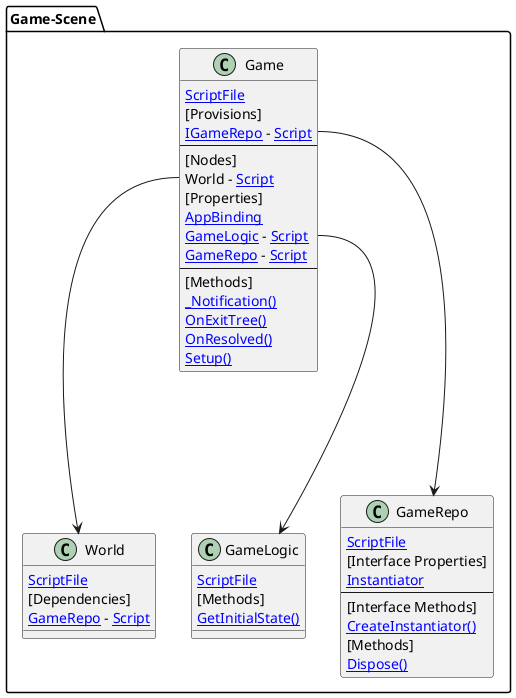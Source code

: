 ﻿@startuml

package Game-Scene [[../../TestCases/HasDependency/Game.tscn]] {
    class Game  {
        [[../../Game/Game.cs ScriptFile]]
        [Provisions]
        [[../../Game/Game.cs:15 IGameRepo]] - [[../../TestCases/HasDependency/Domain/GameRepo.cs Script]]
        --
        [Nodes]
        World - [[../../World/World.cs Script]]
        [Properties]
        [[../../Game/Game.cs:23 AppBinding]]
        [[../../Game/Game.cs:22 GameLogic]] - [[../../TestCases/HasDependency/Logic/GameLogic.cs Script]]
        [[../../Game/Game.cs:21 GameRepo]] - [[../../TestCases/HasDependency/Domain/GameRepo.cs Script]]
        --
        [Methods]
        [[../../Game/Game.cs:29 _Notification()]]
        [[../../Game/Game.cs:47 OnExitTree()]]
        [[../../Game/Game.cs:40 OnResolved()]]
        [[../../Game/Game.cs:31 Setup()]]
    }
    class World  {
        [[../../World/World.cs ScriptFile]]
        [Dependencies]
        [[../../World/World.cs:19 GameRepo]] - [[../../TestCases/HasDependency/Domain/GameRepo.cs Script]]
    }
    class GameLogic  {
        [[../../TestCases/HasDependency/Logic/GameLogic.cs ScriptFile]]
        [Methods]
        [[../../TestCases/HasDependency/Logic/GameLogic.cs:12 GetInitialState()]]
    }
    class GameRepo  {
        [[../../TestCases/HasDependency/Domain/GameRepo.cs ScriptFile]]
        [Interface Properties]
        [[../../TestCases/HasDependency/Domain/GameRepo.cs:15 Instantiator]]
        --
        [Interface Methods]
        [[../../TestCases/HasDependency/Domain/GameRepo.cs:17 CreateInstantiator()]]
        [Methods]
        [[../../TestCases/HasDependency/Domain/GameRepo.cs:24 Dispose()]]
    }
    Game::World ---> World
    Game::GameLogic ---> GameLogic
    Game::GameRepo ---> GameRepo
}

@enduml